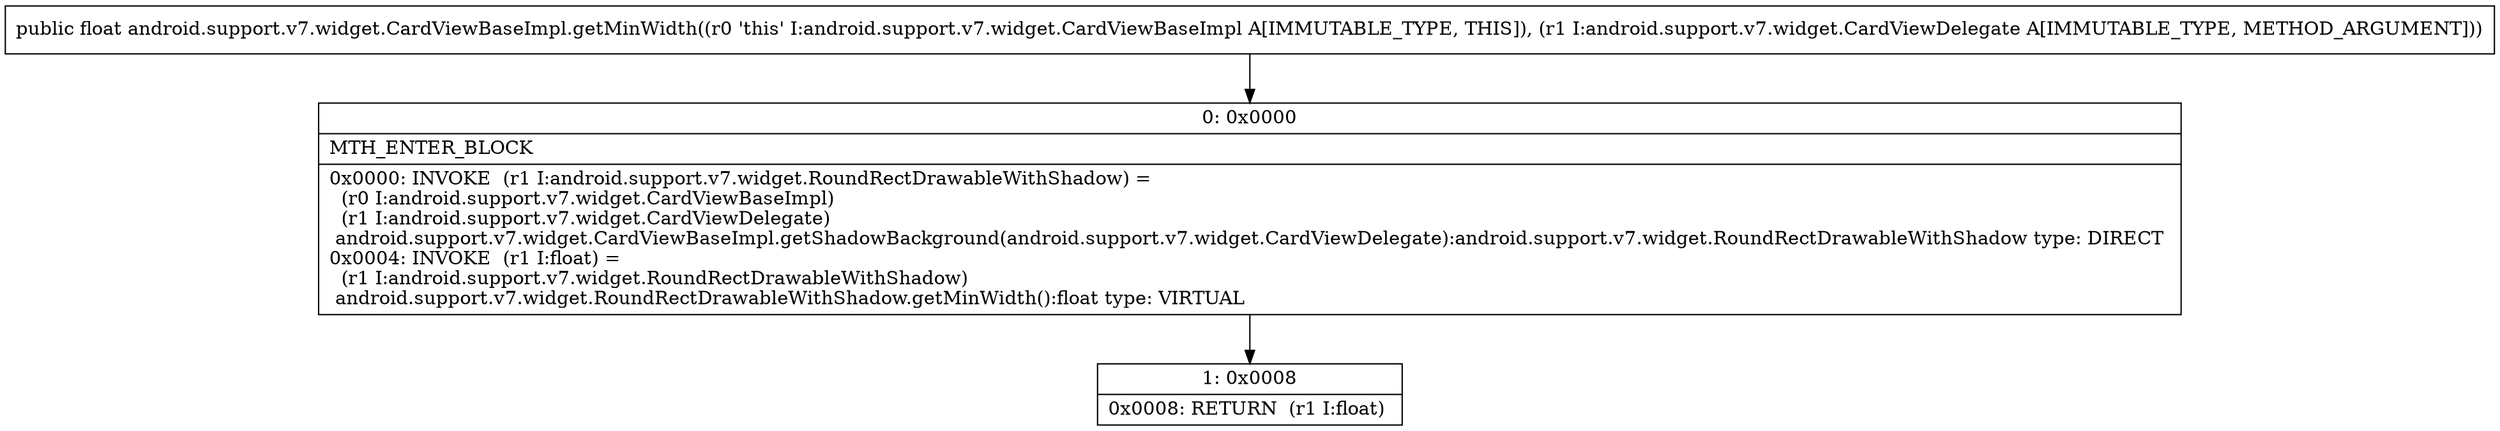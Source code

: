 digraph "CFG forandroid.support.v7.widget.CardViewBaseImpl.getMinWidth(Landroid\/support\/v7\/widget\/CardViewDelegate;)F" {
Node_0 [shape=record,label="{0\:\ 0x0000|MTH_ENTER_BLOCK\l|0x0000: INVOKE  (r1 I:android.support.v7.widget.RoundRectDrawableWithShadow) = \l  (r0 I:android.support.v7.widget.CardViewBaseImpl)\l  (r1 I:android.support.v7.widget.CardViewDelegate)\l android.support.v7.widget.CardViewBaseImpl.getShadowBackground(android.support.v7.widget.CardViewDelegate):android.support.v7.widget.RoundRectDrawableWithShadow type: DIRECT \l0x0004: INVOKE  (r1 I:float) = \l  (r1 I:android.support.v7.widget.RoundRectDrawableWithShadow)\l android.support.v7.widget.RoundRectDrawableWithShadow.getMinWidth():float type: VIRTUAL \l}"];
Node_1 [shape=record,label="{1\:\ 0x0008|0x0008: RETURN  (r1 I:float) \l}"];
MethodNode[shape=record,label="{public float android.support.v7.widget.CardViewBaseImpl.getMinWidth((r0 'this' I:android.support.v7.widget.CardViewBaseImpl A[IMMUTABLE_TYPE, THIS]), (r1 I:android.support.v7.widget.CardViewDelegate A[IMMUTABLE_TYPE, METHOD_ARGUMENT])) }"];
MethodNode -> Node_0;
Node_0 -> Node_1;
}

